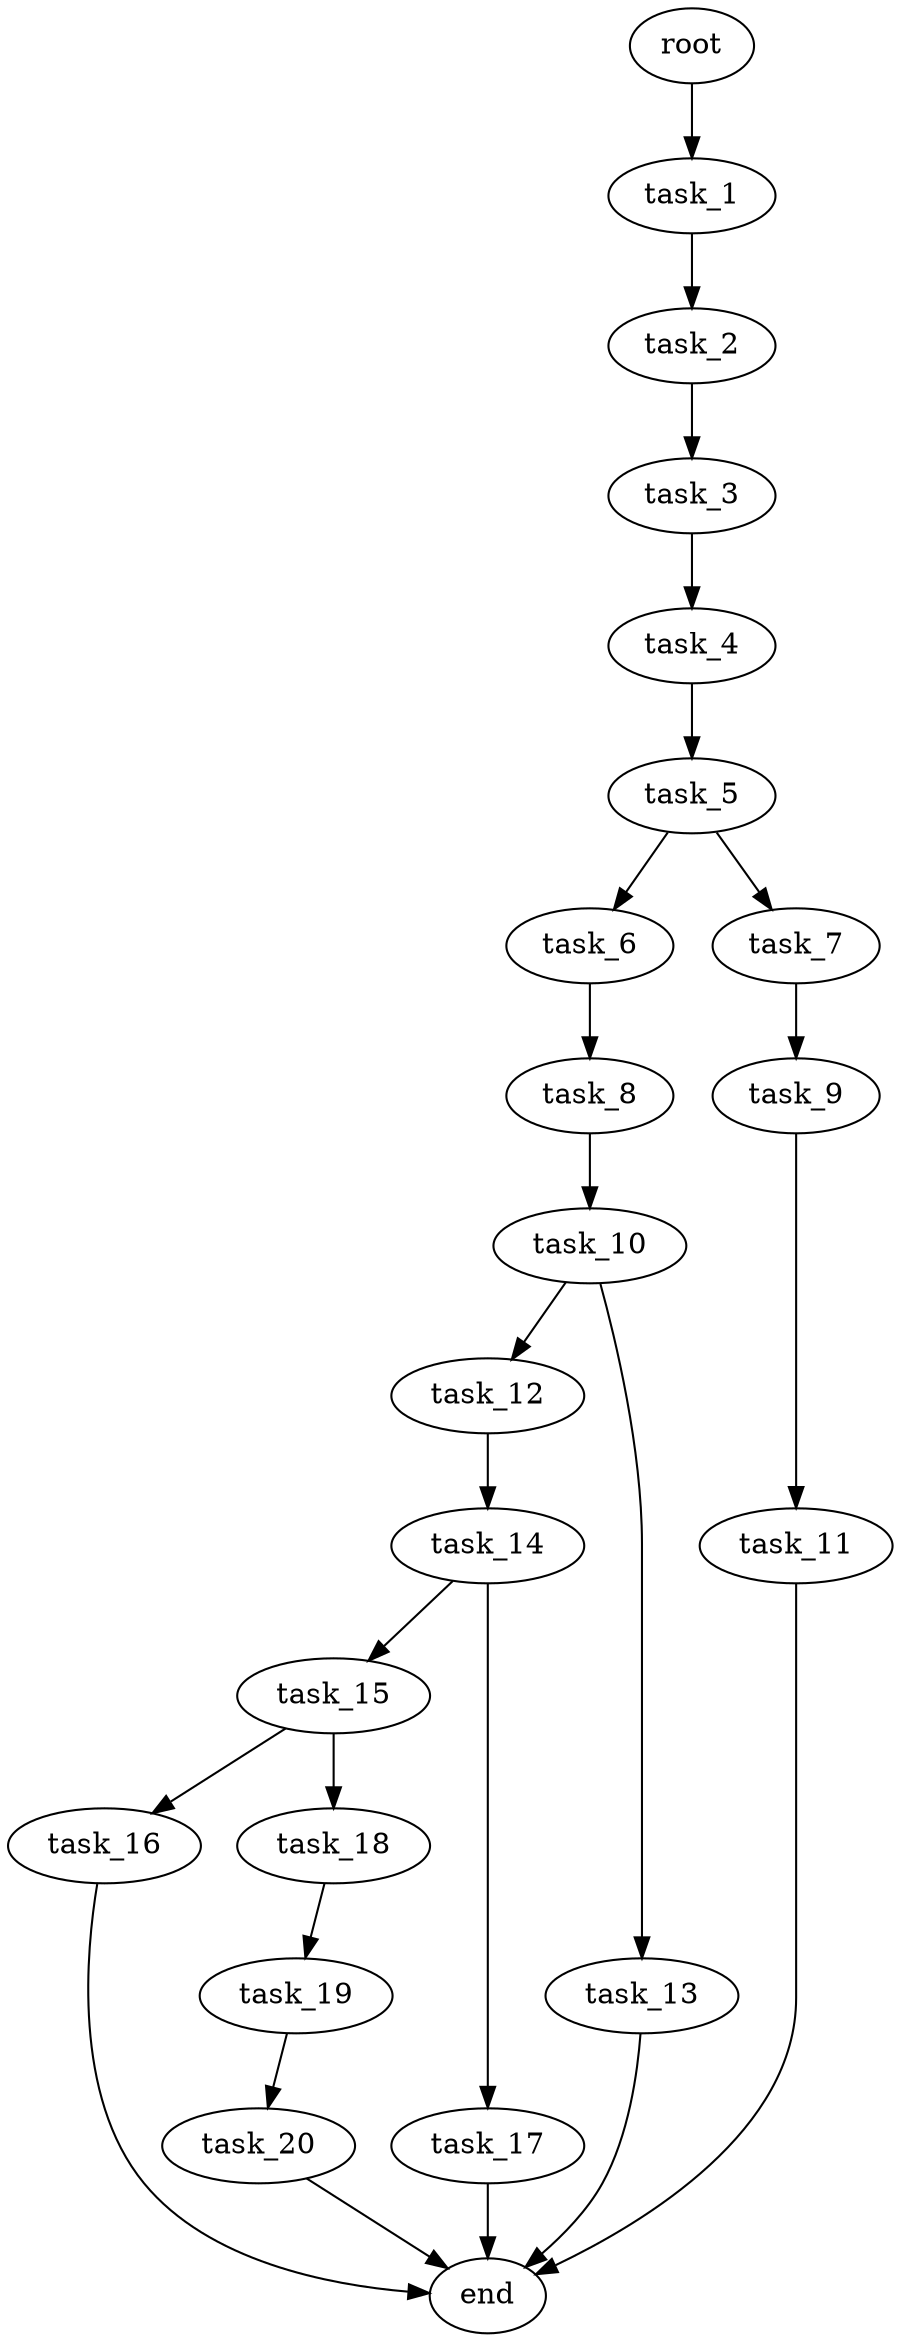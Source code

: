 digraph G {
  root [size="0.000000e+00"];
  task_1 [size="8.587278e+09"];
  task_2 [size="1.400877e+09"];
  task_3 [size="5.386642e+09"];
  task_4 [size="2.633083e+09"];
  task_5 [size="8.863472e+09"];
  task_6 [size="7.655473e+08"];
  task_7 [size="7.549242e+08"];
  task_8 [size="1.872843e+08"];
  task_9 [size="5.072276e+09"];
  task_10 [size="3.129111e+08"];
  task_11 [size="5.819323e+09"];
  task_12 [size="4.051940e+09"];
  task_13 [size="5.900773e+09"];
  task_14 [size="9.063129e+09"];
  task_15 [size="5.516388e+09"];
  task_16 [size="5.435150e+09"];
  task_17 [size="9.987283e+09"];
  task_18 [size="4.721567e+09"];
  task_19 [size="7.752197e+09"];
  task_20 [size="3.658820e+09"];
  end [size="0.000000e+00"];

  root -> task_1 [size="1.000000e-12"];
  task_1 -> task_2 [size="1.400877e+08"];
  task_2 -> task_3 [size="5.386642e+08"];
  task_3 -> task_4 [size="2.633083e+08"];
  task_4 -> task_5 [size="8.863472e+08"];
  task_5 -> task_6 [size="7.655473e+07"];
  task_5 -> task_7 [size="7.549242e+07"];
  task_6 -> task_8 [size="1.872843e+07"];
  task_7 -> task_9 [size="5.072276e+08"];
  task_8 -> task_10 [size="3.129111e+07"];
  task_9 -> task_11 [size="5.819323e+08"];
  task_10 -> task_12 [size="4.051940e+08"];
  task_10 -> task_13 [size="5.900773e+08"];
  task_11 -> end [size="1.000000e-12"];
  task_12 -> task_14 [size="9.063129e+08"];
  task_13 -> end [size="1.000000e-12"];
  task_14 -> task_15 [size="5.516388e+08"];
  task_14 -> task_17 [size="9.987283e+08"];
  task_15 -> task_16 [size="5.435150e+08"];
  task_15 -> task_18 [size="4.721567e+08"];
  task_16 -> end [size="1.000000e-12"];
  task_17 -> end [size="1.000000e-12"];
  task_18 -> task_19 [size="7.752197e+08"];
  task_19 -> task_20 [size="3.658820e+08"];
  task_20 -> end [size="1.000000e-12"];
}
